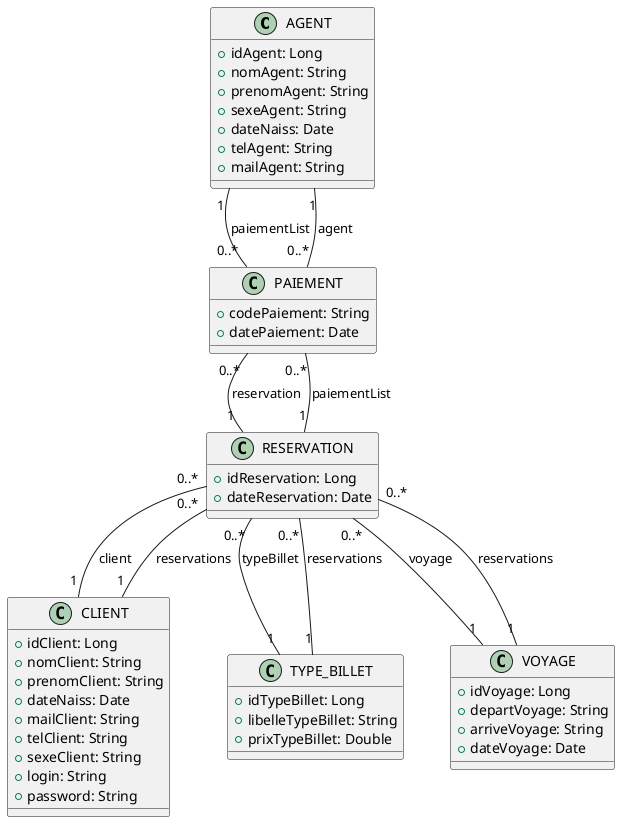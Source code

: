 @startuml
' Entities
class AGENT {
  +idAgent: Long
  +nomAgent: String
  +prenomAgent: String
  +sexeAgent: String
  +dateNaiss: Date
  +telAgent: String
  +mailAgent: String
}

class CLIENT {
  +idClient: Long
  +nomClient: String
  +prenomClient: String
  +dateNaiss: Date
  +mailClient: String
  +telClient: String
  +sexeClient: String
  +login: String
  +password: String
}

class PAIEMENT {
  +codePaiement: String
  +datePaiement: Date
}

class RESERVATION {
  +idReservation: Long
  +dateReservation: Date
}

class TYPE_BILLET {
  +idTypeBillet: Long
  +libelleTypeBillet: String
  +prixTypeBillet: Double
}

class VOYAGE {
  +idVoyage: Long
  +departVoyage: String
  +arriveVoyage: String
  +dateVoyage: Date
}

' Relationships
AGENT "1" -- "0..*" PAIEMENT : paiementList
CLIENT "1" -- "0..*" RESERVATION : reservations
RESERVATION "1" -- "0..*" PAIEMENT : paiementList
PAIEMENT "0..*" -- "1" RESERVATION : reservation
PAIEMENT "0..*" -- "1" AGENT : agent
RESERVATION "0..*" -- "1" CLIENT : client
RESERVATION "0..*" -- "1" VOYAGE : voyage
RESERVATION "0..*" -- "1" TYPE_BILLET : typeBillet
TYPE_BILLET "1" -- "0..*" RESERVATION : reservations
VOYAGE "1" -- "0..*" RESERVATION : reservations

@enduml
